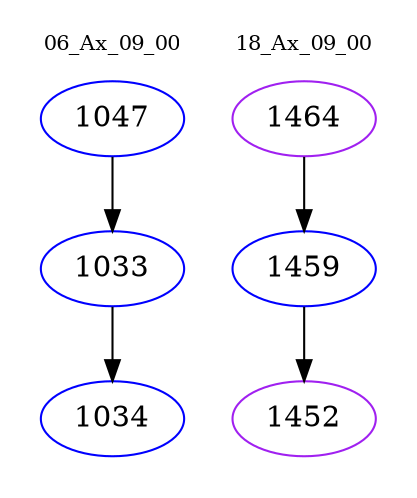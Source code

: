 digraph{
subgraph cluster_0 {
color = white
label = "06_Ax_09_00";
fontsize=10;
T0_1047 [label="1047", color="blue"]
T0_1047 -> T0_1033 [color="black"]
T0_1033 [label="1033", color="blue"]
T0_1033 -> T0_1034 [color="black"]
T0_1034 [label="1034", color="blue"]
}
subgraph cluster_1 {
color = white
label = "18_Ax_09_00";
fontsize=10;
T1_1464 [label="1464", color="purple"]
T1_1464 -> T1_1459 [color="black"]
T1_1459 [label="1459", color="blue"]
T1_1459 -> T1_1452 [color="black"]
T1_1452 [label="1452", color="purple"]
}
}

